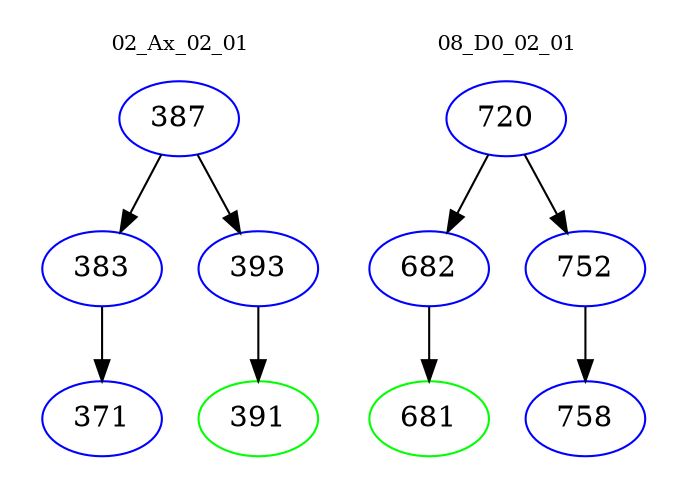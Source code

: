digraph{
subgraph cluster_0 {
color = white
label = "02_Ax_02_01";
fontsize=10;
T0_387 [label="387", color="blue"]
T0_387 -> T0_383 [color="black"]
T0_383 [label="383", color="blue"]
T0_383 -> T0_371 [color="black"]
T0_371 [label="371", color="blue"]
T0_387 -> T0_393 [color="black"]
T0_393 [label="393", color="blue"]
T0_393 -> T0_391 [color="black"]
T0_391 [label="391", color="green"]
}
subgraph cluster_1 {
color = white
label = "08_D0_02_01";
fontsize=10;
T1_720 [label="720", color="blue"]
T1_720 -> T1_682 [color="black"]
T1_682 [label="682", color="blue"]
T1_682 -> T1_681 [color="black"]
T1_681 [label="681", color="green"]
T1_720 -> T1_752 [color="black"]
T1_752 [label="752", color="blue"]
T1_752 -> T1_758 [color="black"]
T1_758 [label="758", color="blue"]
}
}
